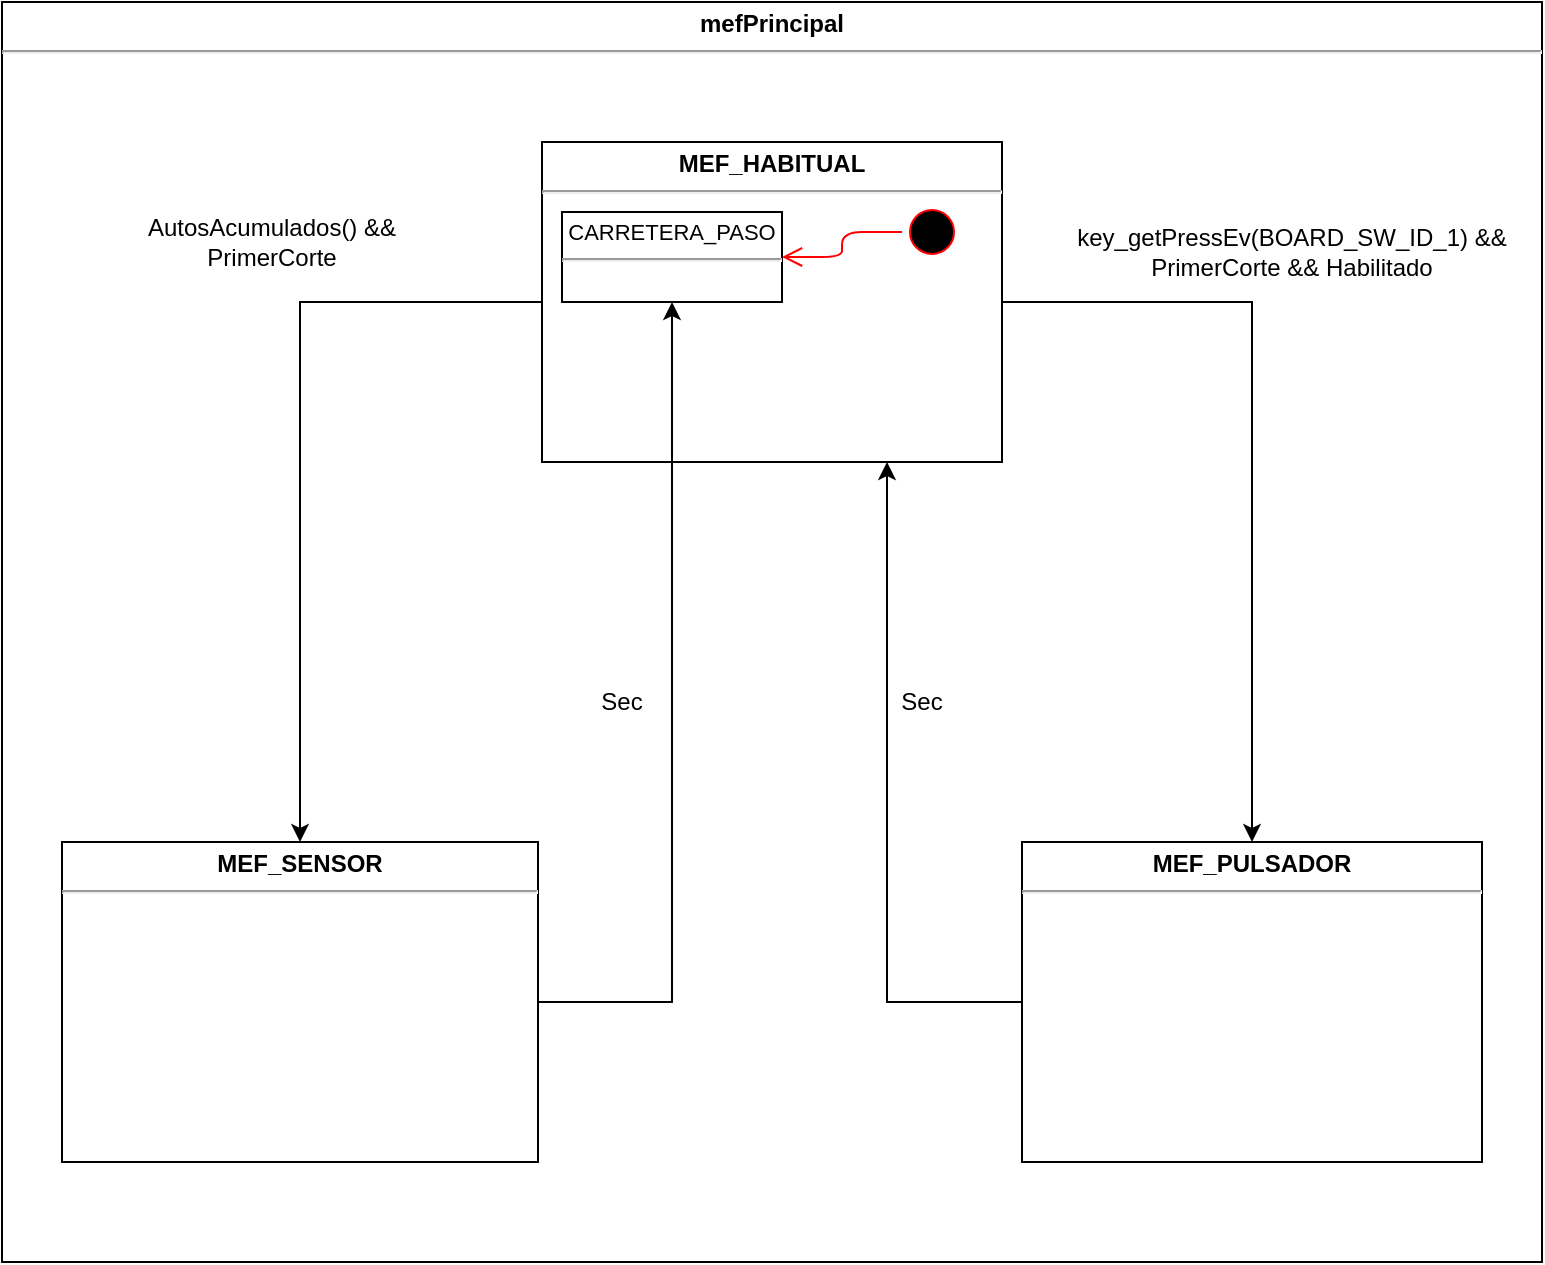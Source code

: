 <mxfile version="13.3.5" type="github" pages="4"><diagram id="6-l2pUGqNB-Vnld5S5lD" name="mefPrincipal"><mxGraphModel dx="848" dy="948" grid="1" gridSize="10" guides="1" tooltips="1" connect="1" arrows="1" fold="1" page="1" pageScale="1" pageWidth="827" pageHeight="1169" math="0" shadow="0"><root><mxCell id="0"/><mxCell id="1" parent="0"/><mxCell id="enTkBFhbmoqaJD6fahnH-1" value="&lt;p style=&quot;margin: 4px 0px 0px ; text-align: center&quot;&gt;&lt;b&gt;mefPrincipal&lt;/b&gt;&lt;br&gt;&lt;/p&gt;&lt;hr&gt;&lt;p style=&quot;margin: 0px ; margin-left: 8px&quot;&gt;&lt;br&gt;&lt;/p&gt;" style="verticalAlign=top;align=left;overflow=fill;fontSize=12;fontFamily=Helvetica;html=1;" vertex="1" parent="1"><mxGeometry x="110" y="150" width="770" height="630" as="geometry"/></mxCell><mxCell id="enTkBFhbmoqaJD6fahnH-2" style="edgeStyle=orthogonalEdgeStyle;rounded=0;orthogonalLoop=1;jettySize=auto;html=1;entryX=0.5;entryY=0;entryDx=0;entryDy=0;" edge="1" parent="1" source="enTkBFhbmoqaJD6fahnH-3" target="enTkBFhbmoqaJD6fahnH-7"><mxGeometry relative="1" as="geometry"/></mxCell><mxCell id="enTkBFhbmoqaJD6fahnH-3" value="&lt;p style=&quot;margin: 4px 0px 0px ; text-align: center&quot;&gt;&lt;b&gt;MEF_HABITUAL&lt;/b&gt;&lt;br&gt;&lt;/p&gt;&lt;hr&gt;&lt;p style=&quot;margin: 0px ; margin-left: 8px&quot;&gt;&lt;br&gt;&lt;/p&gt;" style="verticalAlign=top;align=left;overflow=fill;fontSize=12;fontFamily=Helvetica;html=1;" vertex="1" parent="1"><mxGeometry x="380" y="220" width="230" height="160" as="geometry"/></mxCell><mxCell id="enTkBFhbmoqaJD6fahnH-4" style="edgeStyle=orthogonalEdgeStyle;rounded=0;orthogonalLoop=1;jettySize=auto;html=1;entryX=0.75;entryY=1;entryDx=0;entryDy=0;" edge="1" parent="1" source="enTkBFhbmoqaJD6fahnH-5" target="enTkBFhbmoqaJD6fahnH-3"><mxGeometry relative="1" as="geometry"/></mxCell><mxCell id="enTkBFhbmoqaJD6fahnH-5" value="&lt;p style=&quot;margin: 4px 0px 0px ; text-align: center&quot;&gt;&lt;b&gt;MEF_PULSADOR&lt;/b&gt;&lt;br&gt;&lt;/p&gt;&lt;hr&gt;&lt;p style=&quot;margin: 0px ; margin-left: 8px&quot;&gt;&lt;br&gt;&lt;/p&gt;" style="verticalAlign=top;align=left;overflow=fill;fontSize=12;fontFamily=Helvetica;html=1;" vertex="1" parent="1"><mxGeometry x="620" y="570" width="230" height="160" as="geometry"/></mxCell><mxCell id="enTkBFhbmoqaJD6fahnH-6" style="edgeStyle=orthogonalEdgeStyle;rounded=0;orthogonalLoop=1;jettySize=auto;html=1;" edge="1" parent="1" source="enTkBFhbmoqaJD6fahnH-7" target="enTkBFhbmoqaJD6fahnH-13"><mxGeometry relative="1" as="geometry"/></mxCell><mxCell id="enTkBFhbmoqaJD6fahnH-7" value="&lt;p style=&quot;margin: 4px 0px 0px ; text-align: center&quot;&gt;&lt;b&gt;MEF_SENSOR&lt;/b&gt;&lt;br&gt;&lt;/p&gt;&lt;hr&gt;&lt;p style=&quot;margin: 0px ; margin-left: 8px&quot;&gt;&lt;br&gt;&lt;/p&gt;" style="verticalAlign=top;align=left;overflow=fill;fontSize=12;fontFamily=Helvetica;html=1;" vertex="1" parent="1"><mxGeometry x="140" y="570" width="238" height="160" as="geometry"/></mxCell><mxCell id="enTkBFhbmoqaJD6fahnH-8" value="key_getPressEv(BOARD_SW_ID_1) &amp;amp;&amp;amp; PrimerCorte &amp;amp;&amp;amp; Habilitado" style="text;html=1;strokeColor=none;fillColor=none;align=center;verticalAlign=middle;whiteSpace=wrap;rounded=0;" vertex="1" parent="1"><mxGeometry x="640" y="250" width="230" height="50" as="geometry"/></mxCell><mxCell id="enTkBFhbmoqaJD6fahnH-9" value="AutosAcumulados() &amp;&amp; PrimerCorte" style="text;html=1;strokeColor=none;fillColor=none;align=center;verticalAlign=middle;whiteSpace=wrap;rounded=0;" vertex="1" parent="1"><mxGeometry x="170" y="240" width="150" height="60" as="geometry"/></mxCell><mxCell id="enTkBFhbmoqaJD6fahnH-10" style="edgeStyle=orthogonalEdgeStyle;rounded=0;orthogonalLoop=1;jettySize=auto;html=1;entryX=0.5;entryY=0;entryDx=0;entryDy=0;" edge="1" parent="1" source="enTkBFhbmoqaJD6fahnH-3" target="enTkBFhbmoqaJD6fahnH-5"><mxGeometry relative="1" as="geometry"/></mxCell><mxCell id="enTkBFhbmoqaJD6fahnH-11" value="Sec" style="text;html=1;strokeColor=none;fillColor=none;align=center;verticalAlign=middle;whiteSpace=wrap;rounded=0;" vertex="1" parent="1"><mxGeometry x="400" y="490" width="40" height="20" as="geometry"/></mxCell><mxCell id="enTkBFhbmoqaJD6fahnH-12" value="Sec" style="text;html=1;strokeColor=none;fillColor=none;align=center;verticalAlign=middle;whiteSpace=wrap;rounded=0;" vertex="1" parent="1"><mxGeometry x="550" y="490" width="40" height="20" as="geometry"/></mxCell><mxCell id="enTkBFhbmoqaJD6fahnH-13" value="&lt;p style=&quot;margin: 4px 0px 0px ; text-align: center ; font-size: 11px&quot;&gt;&lt;font style=&quot;font-size: 11px&quot;&gt;CARRETERA_PASO&lt;br&gt;&lt;/font&gt;&lt;/p&gt;&lt;hr style=&quot;font-size: 11px&quot;&gt;&lt;p style=&quot;margin: 0px 0px 0px 8px ; font-size: 11px&quot;&gt;&lt;br&gt;&lt;/p&gt;" style="verticalAlign=top;align=left;overflow=fill;fontSize=12;fontFamily=Helvetica;html=1;" vertex="1" parent="1"><mxGeometry x="390" y="255" width="110" height="45" as="geometry"/></mxCell><mxCell id="enTkBFhbmoqaJD6fahnH-14" value="" style="ellipse;html=1;shape=startState;fillColor=#000000;strokeColor=#ff0000;" vertex="1" parent="1"><mxGeometry x="560" y="250" width="30" height="30" as="geometry"/></mxCell><mxCell id="enTkBFhbmoqaJD6fahnH-15" value="" style="edgeStyle=orthogonalEdgeStyle;html=1;verticalAlign=bottom;endArrow=open;endSize=8;strokeColor=#ff0000;entryX=1;entryY=0.5;entryDx=0;entryDy=0;" edge="1" parent="1" source="enTkBFhbmoqaJD6fahnH-14" target="enTkBFhbmoqaJD6fahnH-13"><mxGeometry relative="1" as="geometry"><mxPoint x="575" y="340" as="targetPoint"/></mxGeometry></mxCell></root></mxGraphModel></diagram><diagram id="tbWie4mEAe-4opdXw_fp" name="mefSecuencia"><mxGraphModel dx="1273" dy="1423" grid="1" gridSize="10" guides="1" tooltips="1" connect="1" arrows="1" fold="1" page="1" pageScale="1" pageWidth="827" pageHeight="1169" math="0" shadow="0"><root><mxCell id="KXjWTqVIY6V51kZ3jd-9-0"/><mxCell id="KXjWTqVIY6V51kZ3jd-9-1" parent="KXjWTqVIY6V51kZ3jd-9-0"/><mxCell id="Q_MfEXzK4iUWqjaM7ygo-0" value="&lt;p style=&quot;margin: 4px 0px 0px ; text-align: center&quot;&gt;&lt;b&gt;mefSecuencia&lt;/b&gt;&lt;br&gt;&lt;/p&gt;&lt;hr&gt;&lt;p style=&quot;margin: 0px ; margin-left: 8px&quot;&gt;&lt;br&gt;&lt;/p&gt;" style="verticalAlign=top;align=left;overflow=fill;fontSize=12;fontFamily=Helvetica;html=1;" vertex="1" parent="KXjWTqVIY6V51kZ3jd-9-1"><mxGeometry x="340" y="90" width="960" height="890" as="geometry"/></mxCell><mxCell id="Q_MfEXzK4iUWqjaM7ygo-1" style="edgeStyle=orthogonalEdgeStyle;rounded=0;orthogonalLoop=1;jettySize=auto;html=1;exitX=0.5;exitY=1;exitDx=0;exitDy=0;entryX=0.5;entryY=0;entryDx=0;entryDy=0;" edge="1" parent="KXjWTqVIY6V51kZ3jd-9-1" source="Q_MfEXzK4iUWqjaM7ygo-4" target="Q_MfEXzK4iUWqjaM7ygo-5"><mxGeometry relative="1" as="geometry"/></mxCell><mxCell id="Q_MfEXzK4iUWqjaM7ygo-2" style="edgeStyle=orthogonalEdgeStyle;rounded=0;orthogonalLoop=1;jettySize=auto;html=1;exitX=0.5;exitY=1;exitDx=0;exitDy=0;entryX=0.5;entryY=0;entryDx=0;entryDy=0;" edge="1" parent="KXjWTqVIY6V51kZ3jd-9-1" source="Q_MfEXzK4iUWqjaM7ygo-5" target="Q_MfEXzK4iUWqjaM7ygo-7"><mxGeometry relative="1" as="geometry"/></mxCell><mxCell id="Q_MfEXzK4iUWqjaM7ygo-3" style="edgeStyle=orthogonalEdgeStyle;rounded=0;orthogonalLoop=1;jettySize=auto;html=1;exitX=0.5;exitY=1;exitDx=0;exitDy=0;entryX=0.5;entryY=0;entryDx=0;entryDy=0;" edge="1" parent="KXjWTqVIY6V51kZ3jd-9-1" source="Q_MfEXzK4iUWqjaM7ygo-7" target="Q_MfEXzK4iUWqjaM7ygo-8"><mxGeometry relative="1" as="geometry"/></mxCell><mxCell id="Q_MfEXzK4iUWqjaM7ygo-9" style="edgeStyle=orthogonalEdgeStyle;rounded=0;orthogonalLoop=1;jettySize=auto;html=1;entryX=0;entryY=0.5;entryDx=0;entryDy=0;" edge="1" parent="KXjWTqVIY6V51kZ3jd-9-1" target="Q_MfEXzK4iUWqjaM7ygo-4"><mxGeometry relative="1" as="geometry"><mxPoint x="770" y="820" as="sourcePoint"/><mxPoint x="703" y="180" as="targetPoint"/><Array as="points"><mxPoint x="610" y="820"/><mxPoint x="610" y="205"/></Array></mxGeometry></mxCell><mxCell id="Q_MfEXzK4iUWqjaM7ygo-10" style="edgeStyle=orthogonalEdgeStyle;rounded=0;orthogonalLoop=1;jettySize=auto;html=1;exitX=1;exitY=0.75;exitDx=0;exitDy=0;" edge="1" parent="KXjWTqVIY6V51kZ3jd-9-1"><mxGeometry relative="1" as="geometry"><mxPoint x="930" y="190" as="targetPoint"/><mxPoint x="930" y="230" as="sourcePoint"/><Array as="points"><mxPoint x="980" y="230"/></Array></mxGeometry></mxCell><mxCell id="Q_MfEXzK4iUWqjaM7ygo-11" style="edgeStyle=orthogonalEdgeStyle;rounded=0;orthogonalLoop=1;jettySize=auto;html=1;exitX=1;exitY=0.75;exitDx=0;exitDy=0;" edge="1" parent="KXjWTqVIY6V51kZ3jd-9-1"><mxGeometry relative="1" as="geometry"><mxPoint x="930" y="400" as="targetPoint"/><mxPoint x="930" y="440" as="sourcePoint"/><Array as="points"><mxPoint x="980" y="440"/></Array></mxGeometry></mxCell><mxCell id="Q_MfEXzK4iUWqjaM7ygo-12" style="edgeStyle=orthogonalEdgeStyle;rounded=0;orthogonalLoop=1;jettySize=auto;html=1;exitX=1;exitY=0.75;exitDx=0;exitDy=0;" edge="1" parent="KXjWTqVIY6V51kZ3jd-9-1"><mxGeometry relative="1" as="geometry"><mxPoint x="930" y="600" as="targetPoint"/><mxPoint x="930" y="640" as="sourcePoint"/><Array as="points"><mxPoint x="980" y="640"/></Array></mxGeometry></mxCell><mxCell id="Q_MfEXzK4iUWqjaM7ygo-13" style="edgeStyle=orthogonalEdgeStyle;rounded=0;orthogonalLoop=1;jettySize=auto;html=1;exitX=1;exitY=0.75;exitDx=0;exitDy=0;" edge="1" parent="KXjWTqVIY6V51kZ3jd-9-1"><mxGeometry relative="1" as="geometry"><mxPoint x="930" y="800" as="targetPoint"/><mxPoint x="930" y="840" as="sourcePoint"/><Array as="points"><mxPoint x="980" y="840"/></Array></mxGeometry></mxCell><mxCell id="Q_MfEXzK4iUWqjaM7ygo-14" style="edgeStyle=orthogonalEdgeStyle;rounded=0;orthogonalLoop=1;jettySize=auto;html=1;" edge="1" parent="KXjWTqVIY6V51kZ3jd-9-1"><mxGeometry relative="1" as="geometry"><mxPoint x="840" y="870" as="targetPoint"/><mxPoint x="880" y="870" as="sourcePoint"/><Array as="points"><mxPoint x="880" y="920"/><mxPoint x="840" y="920"/></Array></mxGeometry></mxCell><mxCell id="Q_MfEXzK4iUWqjaM7ygo-15" value="key_getPressEv(BOARD_SW_ID_3) /&lt;br&gt;Autos ++" style="text;html=1;align=center;verticalAlign=middle;resizable=0;points=[];autosize=1;" vertex="1" parent="KXjWTqVIY6V51kZ3jd-9-1"><mxGeometry x="985" y="200" width="220" height="30" as="geometry"/></mxCell><mxCell id="Q_MfEXzK4iUWqjaM7ygo-16" value="temp_sec == 0 /&amp;nbsp;temp_sec = TEMP_5SEG,&lt;br&gt;&amp;nbsp; &amp;nbsp; &amp;nbsp; &amp;nbsp; &amp;nbsp; &amp;nbsp; &amp;nbsp;Habilitado = false" style="text;html=1;align=center;verticalAlign=middle;resizable=0;points=[];autosize=1;" vertex="1" parent="KXjWTqVIY6V51kZ3jd-9-1"><mxGeometry x="855" y="290" width="250" height="30" as="geometry"/></mxCell><mxCell id="Q_MfEXzK4iUWqjaM7ygo-17" value="key_getPressEv(BOARD_SW_ID_3) /&lt;br&gt;Autos ++" style="text;html=1;align=center;verticalAlign=middle;resizable=0;points=[];autosize=1;" vertex="1" parent="KXjWTqVIY6V51kZ3jd-9-1"><mxGeometry x="985" y="410" width="220" height="30" as="geometry"/></mxCell><mxCell id="Q_MfEXzK4iUWqjaM7ygo-18" value="temp_blink == 0 /&lt;br&gt;&amp;nbsp; &amp;nbsp; &amp;nbsp; &amp;nbsp;&amp;nbsp;&lt;span&gt;&#9;&#9;&lt;/span&gt;temp_blink = TEMP_BLINK&lt;br&gt;LVR TOGGLE" style="text;html=1;align=center;verticalAlign=middle;resizable=0;points=[];autosize=1;" vertex="1" parent="KXjWTqVIY6V51kZ3jd-9-1"><mxGeometry x="580" y="430" width="190" height="50" as="geometry"/></mxCell><mxCell id="Q_MfEXzK4iUWqjaM7ygo-19" value="key_getPressEv(BOARD_SW_ID_3) &amp;amp;&amp;amp; Autos&amp;nbsp;&amp;gt; 0 /&lt;br&gt;Autos --" style="text;html=1;align=center;verticalAlign=middle;resizable=0;points=[];autosize=1;" vertex="1" parent="KXjWTqVIY6V51kZ3jd-9-1"><mxGeometry x="980" y="610" width="290" height="30" as="geometry"/></mxCell><mxCell id="Q_MfEXzK4iUWqjaM7ygo-20" value="temp_blink == 0 /&lt;br&gt;&amp;nbsp; &amp;nbsp; &amp;nbsp; &amp;nbsp;&amp;nbsp;&lt;span&gt;&#9;&#9;&lt;/span&gt;temp_blink = TEMP_BLINK&lt;br&gt;LVS TOGGLE" style="text;html=1;align=center;verticalAlign=middle;resizable=0;points=[];autosize=1;" vertex="1" parent="KXjWTqVIY6V51kZ3jd-9-1"><mxGeometry x="755" y="920" width="190" height="50" as="geometry"/></mxCell><mxCell id="Q_MfEXzK4iUWqjaM7ygo-21" value="temp_sec == 0 /&amp;nbsp;temp_sec = TEMP_30SEG" style="text;html=1;align=center;verticalAlign=middle;resizable=0;points=[];autosize=1;" vertex="1" parent="KXjWTqVIY6V51kZ3jd-9-1"><mxGeometry x="855" y="495" width="250" height="20" as="geometry"/></mxCell><mxCell id="Q_MfEXzK4iUWqjaM7ygo-22" value="temp_sec == 0 /&amp;nbsp;temp_sec = TEMP_5SEG" style="text;html=1;align=center;verticalAlign=middle;resizable=0;points=[];autosize=1;" vertex="1" parent="KXjWTqVIY6V51kZ3jd-9-1"><mxGeometry x="860" y="700" width="240" height="20" as="geometry"/></mxCell><mxCell id="Q_MfEXzK4iUWqjaM7ygo-23" value="temp_sec == 0 /&amp;nbsp;temp_sec = TEMP_3MIN,&lt;br&gt;&amp;nbsp; &amp;nbsp; &amp;nbsp; &amp;nbsp; &amp;nbsp; &amp;nbsp; &amp;nbsp; &amp;nbsp;PrimerCorte = true" style="text;html=1;align=center;verticalAlign=middle;resizable=0;points=[];autosize=1;" vertex="1" parent="KXjWTqVIY6V51kZ3jd-9-1"><mxGeometry x="360" y="260" width="240" height="30" as="geometry"/></mxCell><mxCell id="Q_MfEXzK4iUWqjaM7ygo-24" value="key_getPressEv(BOARD_SW_ID_3) &amp;amp;&amp;amp; Autos&amp;nbsp;&amp;gt; 0 /&lt;br&gt;Autos --" style="text;html=1;align=center;verticalAlign=middle;resizable=0;points=[];autosize=1;" vertex="1" parent="KXjWTqVIY6V51kZ3jd-9-1"><mxGeometry x="985" y="810" width="290" height="30" as="geometry"/></mxCell><mxCell id="Q_MfEXzK4iUWqjaM7ygo-4" value="CARRETERA_PASO" style="swimlane;childLayout=stackLayout;horizontal=1;startSize=30;horizontalStack=0;rounded=1;fontSize=14;fontStyle=0;strokeWidth=2;resizeParent=0;resizeLast=1;shadow=0;dashed=0;align=center;" vertex="1" parent="KXjWTqVIY6V51kZ3jd-9-1"><mxGeometry x="770" y="140" width="160" height="130" as="geometry"/></mxCell><mxCell id="Q_MfEXzK4iUWqjaM7ygo-5" value="CARRETERA_CORTE" style="swimlane;childLayout=stackLayout;horizontal=1;startSize=30;horizontalStack=0;rounded=1;fontSize=14;fontStyle=0;strokeWidth=2;resizeParent=0;resizeLast=1;shadow=0;dashed=0;align=center;" vertex="1" parent="KXjWTqVIY6V51kZ3jd-9-1"><mxGeometry x="770" y="350" width="160" height="120" as="geometry"/></mxCell><mxCell id="Q_MfEXzK4iUWqjaM7ygo-6" style="edgeStyle=orthogonalEdgeStyle;rounded=0;orthogonalLoop=1;jettySize=auto;html=1;exitX=1;exitY=0.75;exitDx=0;exitDy=0;" edge="1" parent="Q_MfEXzK4iUWqjaM7ygo-5"><mxGeometry relative="1" as="geometry"><mxPoint y="50" as="targetPoint"/><mxPoint y="90" as="sourcePoint"/><Array as="points"><mxPoint x="-50" y="90"/><mxPoint x="-50" y="50"/></Array></mxGeometry></mxCell><mxCell id="Q_MfEXzK4iUWqjaM7ygo-7" value="CAMINO_PASO" style="swimlane;childLayout=stackLayout;horizontal=1;startSize=30;horizontalStack=0;rounded=1;fontSize=14;fontStyle=0;strokeWidth=2;resizeParent=0;resizeLast=1;shadow=0;dashed=0;align=center;" vertex="1" parent="KXjWTqVIY6V51kZ3jd-9-1"><mxGeometry x="770" y="550" width="160" height="120" as="geometry"/></mxCell><mxCell id="Q_MfEXzK4iUWqjaM7ygo-8" value="CAMINO_CORTE" style="swimlane;childLayout=stackLayout;horizontal=1;startSize=30;horizontalStack=0;rounded=1;fontSize=14;fontStyle=0;strokeWidth=2;resizeParent=0;resizeLast=1;shadow=0;dashed=0;align=center;" vertex="1" parent="KXjWTqVIY6V51kZ3jd-9-1"><mxGeometry x="770" y="750" width="160" height="120" as="geometry"/></mxCell></root></mxGraphModel></diagram><diagram id="foXhFHE3rszLbqPqSpfs" name="mefPulsador"><mxGraphModel dx="191" dy="1138" grid="1" gridSize="10" guides="1" tooltips="1" connect="1" arrows="1" fold="1" page="1" pageScale="1" pageWidth="827" pageHeight="1169" math="0" shadow="0"><root><mxCell id="J_A7dEYYWQMnk8cw7si9-0"/><mxCell id="J_A7dEYYWQMnk8cw7si9-1" parent="J_A7dEYYWQMnk8cw7si9-0"/><mxCell id="aDa9syOxCxK5AMAdPEvP-0" value="&lt;p style=&quot;margin: 4px 0px 0px ; text-align: center&quot;&gt;&lt;b&gt;mefPulsador&lt;/b&gt;&lt;br&gt;&lt;/p&gt;&lt;hr&gt;&lt;p style=&quot;margin: 0px ; margin-left: 8px&quot;&gt;&lt;br&gt;&lt;/p&gt;" style="verticalAlign=top;align=left;overflow=fill;fontSize=12;fontFamily=Helvetica;html=1;" vertex="1" parent="J_A7dEYYWQMnk8cw7si9-1"><mxGeometry x="1180" y="280" width="910" height="700" as="geometry"/></mxCell><mxCell id="aDa9syOxCxK5AMAdPEvP-1" style="edgeStyle=orthogonalEdgeStyle;rounded=0;orthogonalLoop=1;jettySize=auto;html=1;exitX=1;exitY=0.75;exitDx=0;exitDy=0;" edge="1" parent="J_A7dEYYWQMnk8cw7si9-1" source="aDa9syOxCxK5AMAdPEvP-16"><mxGeometry relative="1" as="geometry"><mxPoint x="1700" y="396.5" as="targetPoint"/><Array as="points"><mxPoint x="1750" y="436.5"/></Array></mxGeometry></mxCell><mxCell id="aDa9syOxCxK5AMAdPEvP-2" style="edgeStyle=orthogonalEdgeStyle;rounded=0;orthogonalLoop=1;jettySize=auto;html=1;exitX=0.5;exitY=1;exitDx=0;exitDy=0;entryX=0.5;entryY=0;entryDx=0;entryDy=0;" edge="1" parent="J_A7dEYYWQMnk8cw7si9-1" source="aDa9syOxCxK5AMAdPEvP-16" target="aDa9syOxCxK5AMAdPEvP-17"><mxGeometry relative="1" as="geometry"/></mxCell><mxCell id="aDa9syOxCxK5AMAdPEvP-3" style="edgeStyle=orthogonalEdgeStyle;rounded=0;orthogonalLoop=1;jettySize=auto;html=1;exitX=0.5;exitY=1;exitDx=0;exitDy=0;entryX=0.5;entryY=0;entryDx=0;entryDy=0;" edge="1" parent="J_A7dEYYWQMnk8cw7si9-1" source="aDa9syOxCxK5AMAdPEvP-17" target="aDa9syOxCxK5AMAdPEvP-18"><mxGeometry relative="1" as="geometry"/></mxCell><mxCell id="aDa9syOxCxK5AMAdPEvP-4" style="edgeStyle=orthogonalEdgeStyle;rounded=0;orthogonalLoop=1;jettySize=auto;html=1;exitX=1;exitY=0.75;exitDx=0;exitDy=0;" edge="1" parent="J_A7dEYYWQMnk8cw7si9-1"><mxGeometry relative="1" as="geometry"><mxPoint x="1699" y="596.5" as="targetPoint"/><mxPoint x="1699" y="636.5" as="sourcePoint"/><Array as="points"><mxPoint x="1749" y="636.5"/></Array></mxGeometry></mxCell><mxCell id="aDa9syOxCxK5AMAdPEvP-5" style="edgeStyle=orthogonalEdgeStyle;rounded=0;orthogonalLoop=1;jettySize=auto;html=1;exitX=1;exitY=0.75;exitDx=0;exitDy=0;" edge="1" parent="J_A7dEYYWQMnk8cw7si9-1"><mxGeometry relative="1" as="geometry"><mxPoint x="1699" y="796.5" as="targetPoint"/><mxPoint x="1699" y="836.5" as="sourcePoint"/><Array as="points"><mxPoint x="1749" y="836.5"/></Array></mxGeometry></mxCell><mxCell id="aDa9syOxCxK5AMAdPEvP-6" value="temp_blink == 0 /&lt;br&gt;&amp;nbsp; &amp;nbsp; &amp;nbsp; &amp;nbsp;&amp;nbsp;&lt;span&gt;&#9;&#9;&lt;/span&gt;temp_blink = TEMP_BLINK&lt;br&gt;LVR TOGGLE" style="text;html=1;align=center;verticalAlign=middle;resizable=0;points=[];autosize=1;" vertex="1" parent="J_A7dEYYWQMnk8cw7si9-1"><mxGeometry x="1720" y="396.5" width="190" height="50" as="geometry"/></mxCell><mxCell id="aDa9syOxCxK5AMAdPEvP-7" value="temp_aux == 0 /&amp;nbsp;temp_aux = TEMP_1MIN" style="text;html=1;align=center;verticalAlign=middle;resizable=0;points=[];autosize=1;" vertex="1" parent="J_A7dEYYWQMnk8cw7si9-1"><mxGeometry x="1620" y="496.5" width="240" height="20" as="geometry"/></mxCell><mxCell id="aDa9syOxCxK5AMAdPEvP-8" value="key_getPressEv(BOARD_SW_ID_3) &amp;amp;&amp;amp; Autos&amp;nbsp;&amp;gt; 0 /&lt;br&gt;Autos --" style="text;html=1;align=center;verticalAlign=middle;resizable=0;points=[];autosize=1;" vertex="1" parent="J_A7dEYYWQMnk8cw7si9-1"><mxGeometry x="1750" y="596.5" width="290" height="30" as="geometry"/></mxCell><mxCell id="aDa9syOxCxK5AMAdPEvP-9" value="temp_aux == 0 /&amp;nbsp;temp_aux = TEMP_10SEG" style="text;html=1;align=center;verticalAlign=middle;resizable=0;points=[];autosize=1;" vertex="1" parent="J_A7dEYYWQMnk8cw7si9-1"><mxGeometry x="1620" y="686.5" width="250" height="20" as="geometry"/></mxCell><mxCell id="aDa9syOxCxK5AMAdPEvP-10" style="edgeStyle=orthogonalEdgeStyle;rounded=0;orthogonalLoop=1;jettySize=auto;html=1;" edge="1" parent="J_A7dEYYWQMnk8cw7si9-1"><mxGeometry relative="1" as="geometry"><mxPoint x="1650" y="866.5" as="targetPoint"/><mxPoint x="1604" y="866.5" as="sourcePoint"/><Array as="points"><mxPoint x="1590" y="866.5"/><mxPoint x="1590" y="906.5"/><mxPoint x="1650" y="906.5"/><mxPoint x="1650" y="866.5"/></Array></mxGeometry></mxCell><mxCell id="aDa9syOxCxK5AMAdPEvP-11" value="key_getPressEv(BOARD_SW_ID_3) &amp;amp;&amp;amp; Autos&amp;nbsp;&amp;gt; 0 /&lt;br&gt;Autos --" style="text;html=1;align=center;verticalAlign=middle;resizable=0;points=[];autosize=1;" vertex="1" parent="J_A7dEYYWQMnk8cw7si9-1"><mxGeometry x="1750" y="796.5" width="290" height="30" as="geometry"/></mxCell><mxCell id="aDa9syOxCxK5AMAdPEvP-12" value="&lt;span style=&quot;color: rgba(0 , 0 , 0 , 0) ; font-family: monospace ; font-size: 0px&quot;&gt;%3CmxGraphModel%3E%3Croot%3E%3CmxCell%20id%3D%220%22%2F%3E%3CmxCell%20id%3D%221%22%20parent%3D%220%22%2F%3E%3CmxCell%20id%3D%222%22%20value%3D%22temp_blink%20%3D%3D%200%20%2F%26lt%3Bbr%26gt%3B%26amp%3Bnbsp%3B%20%26amp%3Bnbsp%3B%20%26amp%3Bnbsp%3B%20%26amp%3Bnbsp%3B%26amp%3Bnbsp%3B%26lt%3Bspan%26gt%3B%26%239%3B%26%239%3B%26lt%3B%2Fspan%26gt%3Btemp_blink%20%3D%20TEMP_BLINK%26lt%3Bbr%26gt%3BLVR%20TOGGLE%22%20style%3D%22text%3Bhtml%3D1%3Balign%3Dcenter%3BverticalAlign%3Dmiddle%3Bresizable%3D0%3Bpoints%3D%5B%5D%3Bautosize%3D1%3B%22%20vertex%3D%221%22%20parent%3D%221%22%3E%3CmxGeometry%20x%3D%22490%22%20y%3D%22100%22%20width%3D%22190%22%20height%3D%2250%22%20as%3D%22geometry%22%2F%3E%3C%2FmxCell%3E%3C%2Froot%3E%3C%2FmxGraphModel%3E&lt;/span&gt;" style="text;html=1;align=center;verticalAlign=middle;resizable=0;points=[];autosize=1;" vertex="1" parent="J_A7dEYYWQMnk8cw7si9-1"><mxGeometry x="1667" y="943.5" width="20" height="20" as="geometry"/></mxCell><mxCell id="aDa9syOxCxK5AMAdPEvP-13" value="temp_blink == 0 /&lt;br&gt;&amp;nbsp; &amp;nbsp; &amp;nbsp; &amp;nbsp;&amp;nbsp;&lt;span&gt;&#9;&#9;&lt;/span&gt;temp_blink = TEMP_BLINK&lt;br&gt;LRR TOGGLE" style="text;html=1;align=center;verticalAlign=middle;resizable=0;points=[];autosize=1;" vertex="1" parent="J_A7dEYYWQMnk8cw7si9-1"><mxGeometry x="1525" y="913.5" width="190" height="50" as="geometry"/></mxCell><mxCell id="aDa9syOxCxK5AMAdPEvP-14" style="edgeStyle=orthogonalEdgeStyle;rounded=0;orthogonalLoop=1;jettySize=auto;html=1;" edge="1" parent="J_A7dEYYWQMnk8cw7si9-1"><mxGeometry relative="1" as="geometry"><mxPoint x="1540" y="814" as="sourcePoint"/><mxPoint x="1540" y="416.5" as="targetPoint"/><Array as="points"><mxPoint x="1470" y="814.5"/><mxPoint x="1470" y="416.5"/></Array></mxGeometry></mxCell><mxCell id="aDa9syOxCxK5AMAdPEvP-15" value="temp_aux == 0 /&amp;nbsp;temp_aux = TEMP_10SEG,&lt;br&gt;Sec = true" style="text;html=1;align=center;verticalAlign=middle;resizable=0;points=[];autosize=1;" vertex="1" parent="J_A7dEYYWQMnk8cw7si9-1"><mxGeometry x="1220" y="556.5" width="250" height="30" as="geometry"/></mxCell><mxCell id="aDa9syOxCxK5AMAdPEvP-16" value="PEATONES_AVISO" style="swimlane;childLayout=stackLayout;horizontal=1;startSize=30;horizontalStack=0;rounded=1;fontSize=14;fontStyle=0;strokeWidth=2;resizeParent=0;resizeLast=1;shadow=0;dashed=0;align=center;" vertex="1" parent="J_A7dEYYWQMnk8cw7si9-1"><mxGeometry x="1540" y="346.5" width="160" height="120" as="geometry"/></mxCell><mxCell id="aDa9syOxCxK5AMAdPEvP-17" value="PEATONES_PASO" style="swimlane;childLayout=stackLayout;horizontal=1;startSize=30;horizontalStack=0;rounded=1;fontSize=14;fontStyle=0;strokeWidth=2;resizeParent=0;resizeLast=1;shadow=0;dashed=0;align=center;" vertex="1" parent="J_A7dEYYWQMnk8cw7si9-1"><mxGeometry x="1540" y="546.5" width="160" height="120" as="geometry"/></mxCell><mxCell id="aDa9syOxCxK5AMAdPEvP-18" value="PEATONES_CORTE" style="swimlane;childLayout=stackLayout;horizontal=1;startSize=30;horizontalStack=0;rounded=1;fontSize=14;fontStyle=0;strokeWidth=2;resizeParent=0;resizeLast=1;shadow=0;dashed=0;align=center;" vertex="1" parent="J_A7dEYYWQMnk8cw7si9-1"><mxGeometry x="1540" y="746.5" width="160" height="120" as="geometry"/></mxCell></root></mxGraphModel></diagram><diagram id="5T09vuA5MFuDq0joUBYG" name="mefSensor"><mxGraphModel dx="446" dy="1423" grid="1" gridSize="10" guides="1" tooltips="1" connect="1" arrows="1" fold="1" page="1" pageScale="1" pageWidth="827" pageHeight="1169" math="0" shadow="0"><root><mxCell id="EyzkFN8rhLwsbmcGBCVb-0"/><mxCell id="EyzkFN8rhLwsbmcGBCVb-1" parent="EyzkFN8rhLwsbmcGBCVb-0"/><mxCell id="G2aimLRCcps8fE1EPNxw-0" value="&lt;p style=&quot;margin: 4px 0px 0px ; text-align: center&quot;&gt;&lt;b&gt;mefSensor&lt;/b&gt;&lt;br&gt;&lt;/p&gt;&lt;hr&gt;&lt;p style=&quot;margin: 0px ; margin-left: 8px&quot;&gt;&lt;br&gt;&lt;/p&gt;" style="verticalAlign=top;align=left;overflow=fill;fontSize=12;fontFamily=Helvetica;html=1;" vertex="1" parent="EyzkFN8rhLwsbmcGBCVb-1"><mxGeometry x="900" y="150" width="910" height="700" as="geometry"/></mxCell><mxCell id="G2aimLRCcps8fE1EPNxw-1" style="edgeStyle=orthogonalEdgeStyle;rounded=0;orthogonalLoop=1;jettySize=auto;html=1;exitX=1;exitY=0.75;exitDx=0;exitDy=0;" edge="1" parent="EyzkFN8rhLwsbmcGBCVb-1" source="G2aimLRCcps8fE1EPNxw-6"><mxGeometry relative="1" as="geometry"><mxPoint x="1380" y="253" as="targetPoint"/><Array as="points"><mxPoint x="1430" y="293"/></Array></mxGeometry></mxCell><mxCell id="G2aimLRCcps8fE1EPNxw-2" style="edgeStyle=orthogonalEdgeStyle;rounded=0;orthogonalLoop=1;jettySize=auto;html=1;exitX=0.5;exitY=1;exitDx=0;exitDy=0;entryX=0.5;entryY=0;entryDx=0;entryDy=0;" edge="1" parent="EyzkFN8rhLwsbmcGBCVb-1" source="G2aimLRCcps8fE1EPNxw-6" target="G2aimLRCcps8fE1EPNxw-7"><mxGeometry relative="1" as="geometry"/></mxCell><mxCell id="G2aimLRCcps8fE1EPNxw-3" style="edgeStyle=orthogonalEdgeStyle;rounded=0;orthogonalLoop=1;jettySize=auto;html=1;exitX=0.5;exitY=1;exitDx=0;exitDy=0;entryX=0.5;entryY=0;entryDx=0;entryDy=0;" edge="1" parent="EyzkFN8rhLwsbmcGBCVb-1" source="G2aimLRCcps8fE1EPNxw-7" target="G2aimLRCcps8fE1EPNxw-8"><mxGeometry relative="1" as="geometry"/></mxCell><mxCell id="G2aimLRCcps8fE1EPNxw-4" style="edgeStyle=orthogonalEdgeStyle;rounded=0;orthogonalLoop=1;jettySize=auto;html=1;exitX=1;exitY=0.75;exitDx=0;exitDy=0;" edge="1" parent="EyzkFN8rhLwsbmcGBCVb-1"><mxGeometry relative="1" as="geometry"><mxPoint x="1379" y="453" as="targetPoint"/><mxPoint x="1379" y="493" as="sourcePoint"/><Array as="points"><mxPoint x="1429" y="493"/></Array></mxGeometry></mxCell><mxCell id="G2aimLRCcps8fE1EPNxw-5" style="edgeStyle=orthogonalEdgeStyle;rounded=0;orthogonalLoop=1;jettySize=auto;html=1;exitX=1;exitY=0.75;exitDx=0;exitDy=0;" edge="1" parent="EyzkFN8rhLwsbmcGBCVb-1"><mxGeometry relative="1" as="geometry"><mxPoint x="1379" y="653" as="targetPoint"/><mxPoint x="1379" y="693" as="sourcePoint"/><Array as="points"><mxPoint x="1429" y="693"/></Array></mxGeometry></mxCell><mxCell id="G2aimLRCcps8fE1EPNxw-9" value="temp_blink == 0 /&lt;br&gt;&amp;nbsp; &amp;nbsp; &amp;nbsp; &amp;nbsp;&amp;nbsp;&lt;span&gt;&#9;&#9;&lt;/span&gt;temp_blink = TEMP_BLINK&lt;br&gt;LVR TOGGLE" style="text;html=1;align=center;verticalAlign=middle;resizable=0;points=[];autosize=1;" vertex="1" parent="EyzkFN8rhLwsbmcGBCVb-1"><mxGeometry x="1400" y="253" width="190" height="50" as="geometry"/></mxCell><mxCell id="G2aimLRCcps8fE1EPNxw-10" value="temp_aux == 0" style="text;html=1;align=center;verticalAlign=middle;resizable=0;points=[];autosize=1;" vertex="1" parent="EyzkFN8rhLwsbmcGBCVb-1"><mxGeometry x="1307" y="353" width="100" height="20" as="geometry"/></mxCell><mxCell id="G2aimLRCcps8fE1EPNxw-11" value="key_getPressEv(BOARD_SW_ID_3) &amp;amp;&amp;amp; Autos&amp;nbsp;&amp;gt; 0 /&lt;br&gt;Autos --" style="text;html=1;align=center;verticalAlign=middle;resizable=0;points=[];autosize=1;" vertex="1" parent="EyzkFN8rhLwsbmcGBCVb-1"><mxGeometry x="1430" y="453" width="290" height="30" as="geometry"/></mxCell><mxCell id="G2aimLRCcps8fE1EPNxw-12" value="Autos == 0 /&amp;nbsp;temp_aux = TEMP_5SEG" style="text;html=1;align=center;verticalAlign=middle;resizable=0;points=[];autosize=1;" vertex="1" parent="EyzkFN8rhLwsbmcGBCVb-1"><mxGeometry x="1307" y="543" width="220" height="20" as="geometry"/></mxCell><mxCell id="G2aimLRCcps8fE1EPNxw-13" style="edgeStyle=orthogonalEdgeStyle;rounded=0;orthogonalLoop=1;jettySize=auto;html=1;" edge="1" parent="EyzkFN8rhLwsbmcGBCVb-1"><mxGeometry relative="1" as="geometry"><mxPoint x="1330" y="723" as="targetPoint"/><mxPoint x="1284" y="723" as="sourcePoint"/><Array as="points"><mxPoint x="1270" y="723"/><mxPoint x="1270" y="763"/><mxPoint x="1330" y="763"/><mxPoint x="1330" y="723"/></Array></mxGeometry></mxCell><mxCell id="G2aimLRCcps8fE1EPNxw-14" value="key_getPressEv(BOARD_SW_ID_3) &amp;amp;&amp;amp; Autos&amp;nbsp;&amp;gt; 0 /&lt;br&gt;Autos --" style="text;html=1;align=center;verticalAlign=middle;resizable=0;points=[];autosize=1;" vertex="1" parent="EyzkFN8rhLwsbmcGBCVb-1"><mxGeometry x="1430" y="653" width="290" height="30" as="geometry"/></mxCell><mxCell id="G2aimLRCcps8fE1EPNxw-15" value="&lt;span style=&quot;color: rgba(0 , 0 , 0 , 0) ; font-family: monospace ; font-size: 0px&quot;&gt;%3CmxGraphModel%3E%3Croot%3E%3CmxCell%20id%3D%220%22%2F%3E%3CmxCell%20id%3D%221%22%20parent%3D%220%22%2F%3E%3CmxCell%20id%3D%222%22%20value%3D%22temp_blink%20%3D%3D%200%20%2F%26lt%3Bbr%26gt%3B%26amp%3Bnbsp%3B%20%26amp%3Bnbsp%3B%20%26amp%3Bnbsp%3B%20%26amp%3Bnbsp%3B%26amp%3Bnbsp%3B%26lt%3Bspan%26gt%3B%26%239%3B%26%239%3B%26lt%3B%2Fspan%26gt%3Btemp_blink%20%3D%20TEMP_BLINK%26lt%3Bbr%26gt%3BLVR%20TOGGLE%22%20style%3D%22text%3Bhtml%3D1%3Balign%3Dcenter%3BverticalAlign%3Dmiddle%3Bresizable%3D0%3Bpoints%3D%5B%5D%3Bautosize%3D1%3B%22%20vertex%3D%221%22%20parent%3D%221%22%3E%3CmxGeometry%20x%3D%22490%22%20y%3D%22100%22%20width%3D%22190%22%20height%3D%2250%22%20as%3D%22geometry%22%2F%3E%3C%2FmxCell%3E%3C%2Froot%3E%3C%2FmxGraphModel%3E&lt;/span&gt;" style="text;html=1;align=center;verticalAlign=middle;resizable=0;points=[];autosize=1;" vertex="1" parent="EyzkFN8rhLwsbmcGBCVb-1"><mxGeometry x="1347" y="800" width="20" height="20" as="geometry"/></mxCell><mxCell id="G2aimLRCcps8fE1EPNxw-16" value="temp_blink == 0 /&lt;br&gt;&amp;nbsp; &amp;nbsp; &amp;nbsp; &amp;nbsp;&amp;nbsp;&lt;span&gt;&#9;&#9;&lt;/span&gt;temp_blink = TEMP_BLINK&lt;br&gt;LVS TOGGLE" style="text;html=1;align=center;verticalAlign=middle;resizable=0;points=[];autosize=1;" vertex="1" parent="EyzkFN8rhLwsbmcGBCVb-1"><mxGeometry x="1205" y="770" width="190" height="50" as="geometry"/></mxCell><mxCell id="G2aimLRCcps8fE1EPNxw-17" style="edgeStyle=orthogonalEdgeStyle;rounded=0;orthogonalLoop=1;jettySize=auto;html=1;" edge="1" parent="EyzkFN8rhLwsbmcGBCVb-1"><mxGeometry relative="1" as="geometry"><mxPoint x="1220" y="670.5" as="sourcePoint"/><mxPoint x="1220" y="273" as="targetPoint"/><Array as="points"><mxPoint x="1150" y="671"/><mxPoint x="1150" y="273"/></Array></mxGeometry></mxCell><mxCell id="G2aimLRCcps8fE1EPNxw-18" value="temp_aux == 0 /&amp;nbsp;Sec = true" style="text;html=1;align=center;verticalAlign=middle;resizable=0;points=[];autosize=1;" vertex="1" parent="EyzkFN8rhLwsbmcGBCVb-1"><mxGeometry x="990" y="423" width="160" height="20" as="geometry"/></mxCell><mxCell id="G2aimLRCcps8fE1EPNxw-6" value="SENSOR_AVISO" style="swimlane;childLayout=stackLayout;horizontal=1;startSize=30;horizontalStack=0;rounded=1;fontSize=14;fontStyle=0;strokeWidth=2;resizeParent=0;resizeLast=1;shadow=0;dashed=0;align=center;" vertex="1" parent="EyzkFN8rhLwsbmcGBCVb-1"><mxGeometry x="1220" y="203" width="160" height="120" as="geometry"/></mxCell><mxCell id="G2aimLRCcps8fE1EPNxw-7" value="SENSOR_PASO" style="swimlane;childLayout=stackLayout;horizontal=1;startSize=30;horizontalStack=0;rounded=1;fontSize=14;fontStyle=0;strokeWidth=2;resizeParent=0;resizeLast=1;shadow=0;dashed=0;align=center;" vertex="1" parent="EyzkFN8rhLwsbmcGBCVb-1"><mxGeometry x="1220" y="403" width="160" height="120" as="geometry"/></mxCell><mxCell id="G2aimLRCcps8fE1EPNxw-8" value="SENSOR_CORTE" style="swimlane;childLayout=stackLayout;horizontal=1;startSize=30;horizontalStack=0;rounded=1;fontSize=14;fontStyle=0;strokeWidth=2;resizeParent=0;resizeLast=1;shadow=0;dashed=0;align=center;" vertex="1" parent="EyzkFN8rhLwsbmcGBCVb-1"><mxGeometry x="1220" y="603" width="160" height="120" as="geometry"/></mxCell></root></mxGraphModel></diagram></mxfile>